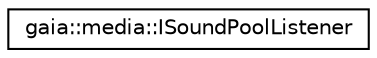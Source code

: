 digraph G
{
  edge [fontname="Helvetica",fontsize="10",labelfontname="Helvetica",labelfontsize="10"];
  node [fontname="Helvetica",fontsize="10",shape=record];
  rankdir=LR;
  Node1 [label="gaia::media::ISoundPoolListener",height=0.2,width=0.4,color="black", fillcolor="white", style="filled",URL="$d6/d25/classgaia_1_1media_1_1_i_sound_pool_listener.html",tooltip="Interface definition for a callback to be invoked when all the sounds are loaded."];
}
